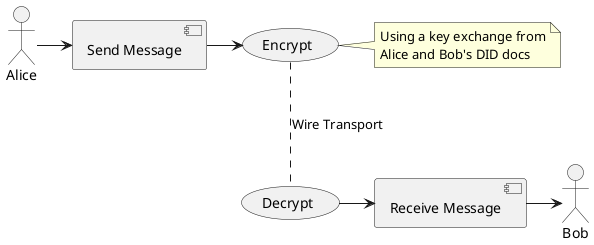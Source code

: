 @startuml
Alice -> [Send Message]
[Send Message] -> (Encrypt)
note right of (Encrypt) : Using a key exchange from\nAlice and Bob's DID docs
(Encrypt) .. (Decrypt): Wire Transport
(Decrypt) -> [Receive Message]
[Receive Message] -> Bob
@enduml